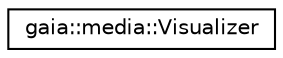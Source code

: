 digraph G
{
  edge [fontname="Helvetica",fontsize="10",labelfontname="Helvetica",labelfontsize="10"];
  node [fontname="Helvetica",fontsize="10",shape=record];
  rankdir=LR;
  Node1 [label="gaia::media::Visualizer",height=0.2,width=0.4,color="black", fillcolor="white", style="filled",URL="$db/d9f/classgaia_1_1media_1_1_visualizer.html",tooltip="The Visualizer class enables application to retrieve part of the currently playing audio for visualiz..."];
}
